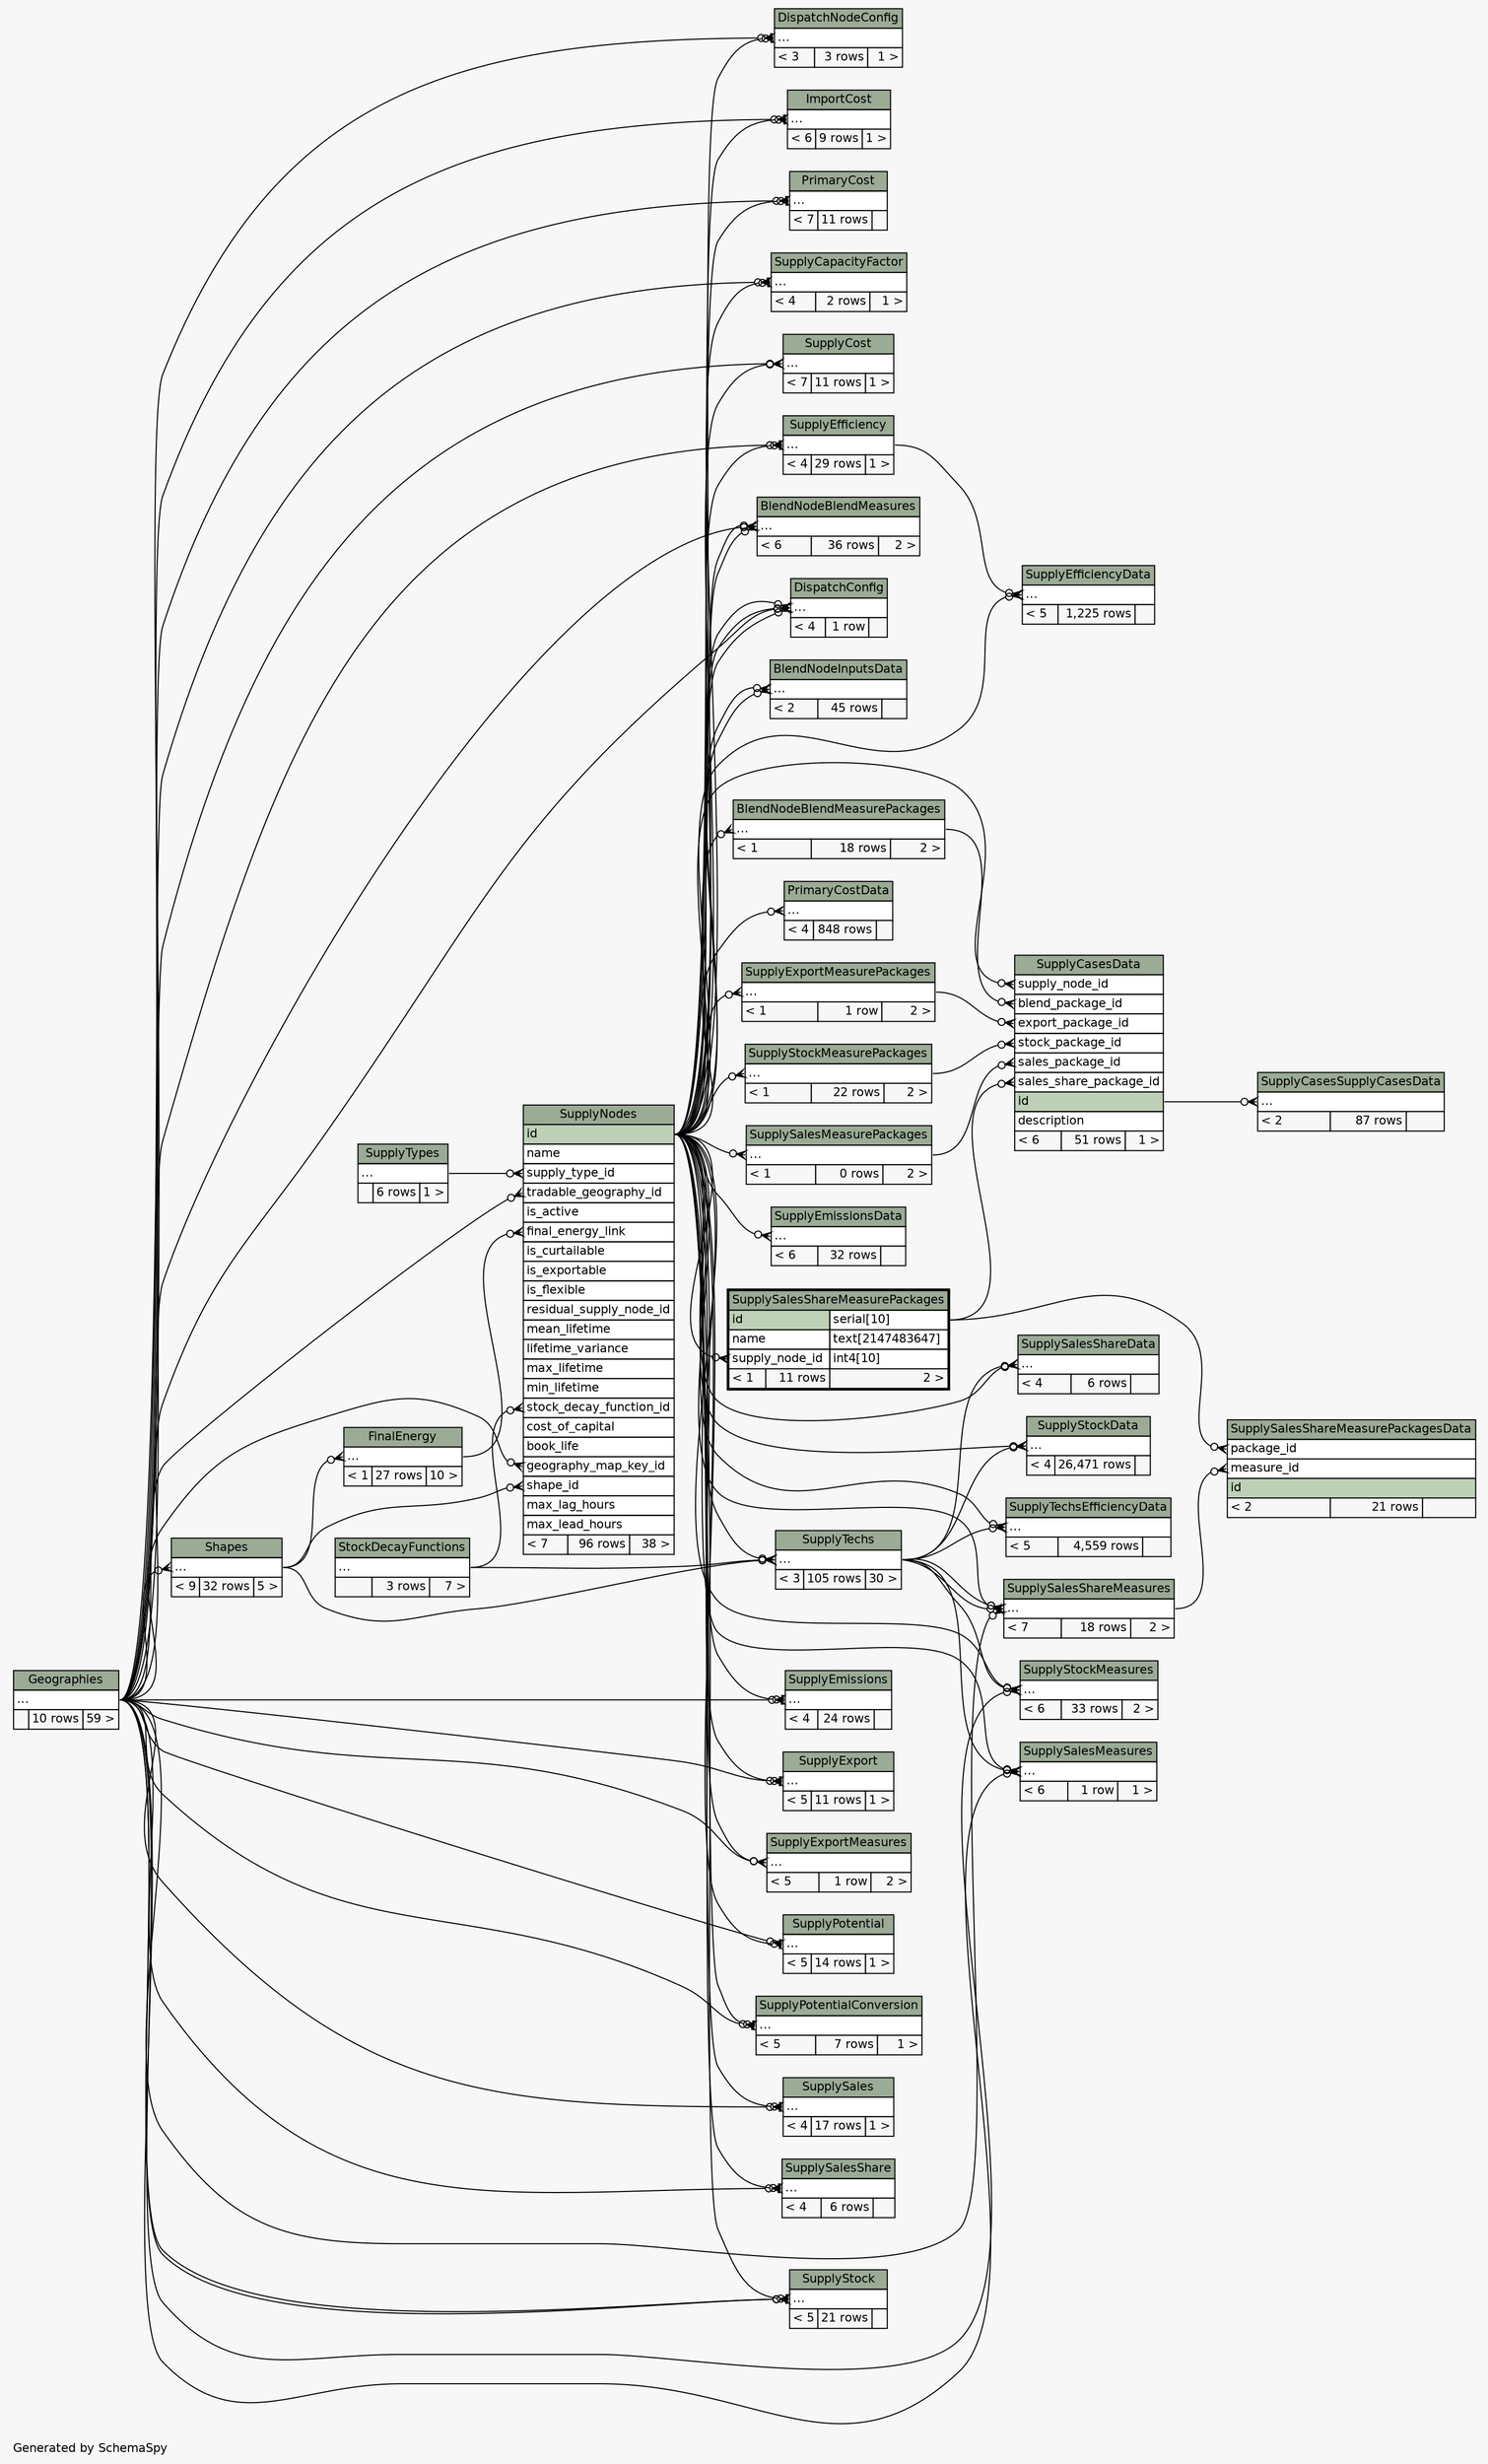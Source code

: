 // dot 2.38.0 on Windows 10 10.0
// SchemaSpy rev 590
digraph "twoDegreesRelationshipsDiagram" {
  graph [
    rankdir="RL"
    bgcolor="#f7f7f7"
    label="\nGenerated by SchemaSpy"
    labeljust="l"
    nodesep="0.18"
    ranksep="0.46"
    fontname="Helvetica"
    fontsize="11"
  ];
  node [
    fontname="Helvetica"
    fontsize="11"
    shape="plaintext"
  ];
  edge [
    arrowsize="0.8"
  ];
  "BlendNodeBlendMeasurePackages":"elipses":w -> "SupplyNodes":"id":e [arrowhead=none dir=back arrowtail=crowodot];
  "BlendNodeBlendMeasures":"elipses":w -> "SupplyNodes":"id":e [arrowhead=none dir=back arrowtail=crowodot];
  "BlendNodeBlendMeasures":"elipses":w -> "Geographies":"elipses":e [arrowhead=none dir=back arrowtail=crowodot];
  "BlendNodeBlendMeasures":"elipses":w -> "SupplyNodes":"id":e [arrowhead=none dir=back arrowtail=crowodot];
  "BlendNodeInputsData":"elipses":w -> "SupplyNodes":"id":e [arrowhead=none dir=back arrowtail=crowodot];
  "BlendNodeInputsData":"elipses":w -> "SupplyNodes":"id":e [arrowhead=none dir=back arrowtail=crowodot];
  "DispatchConfig":"elipses":w -> "SupplyNodes":"id":e [arrowhead=none dir=back arrowtail=crowodot];
  "DispatchConfig":"elipses":w -> "Geographies":"elipses":e [arrowhead=none dir=back arrowtail=crowodot];
  "DispatchConfig":"elipses":w -> "SupplyNodes":"id":e [arrowhead=none dir=back arrowtail=crowodot];
  "DispatchConfig":"elipses":w -> "SupplyNodes":"id":e [arrowhead=none dir=back arrowtail=crowodot];
  "DispatchNodeConfig":"elipses":w -> "Geographies":"elipses":e [arrowhead=none dir=back arrowtail=crowodot];
  "DispatchNodeConfig":"elipses":w -> "SupplyNodes":"id":e [arrowhead=none dir=back arrowtail=teeodot];
  "FinalEnergy":"elipses":w -> "Shapes":"elipses":e [arrowhead=none dir=back arrowtail=crowodot];
  "ImportCost":"elipses":w -> "Geographies":"elipses":e [arrowhead=none dir=back arrowtail=crowodot];
  "ImportCost":"elipses":w -> "SupplyNodes":"id":e [arrowhead=none dir=back arrowtail=teeodot];
  "PrimaryCost":"elipses":w -> "Geographies":"elipses":e [arrowhead=none dir=back arrowtail=crowodot];
  "PrimaryCost":"elipses":w -> "SupplyNodes":"id":e [arrowhead=none dir=back arrowtail=teeodot];
  "PrimaryCostData":"elipses":w -> "SupplyNodes":"id":e [arrowhead=none dir=back arrowtail=crowodot];
  "Shapes":"elipses":w -> "Geographies":"elipses":e [arrowhead=none dir=back arrowtail=crowodot];
  "SupplyCapacityFactor":"elipses":w -> "Geographies":"elipses":e [arrowhead=none dir=back arrowtail=crowodot];
  "SupplyCapacityFactor":"elipses":w -> "SupplyNodes":"id":e [arrowhead=none dir=back arrowtail=teeodot];
  "SupplyCasesData":"blend_package_id":w -> "BlendNodeBlendMeasurePackages":"elipses":e [arrowhead=none dir=back arrowtail=crowodot];
  "SupplyCasesData":"export_package_id":w -> "SupplyExportMeasurePackages":"elipses":e [arrowhead=none dir=back arrowtail=crowodot];
  "SupplyCasesData":"sales_package_id":w -> "SupplySalesMeasurePackages":"elipses":e [arrowhead=none dir=back arrowtail=crowodot];
  "SupplyCasesData":"sales_share_package_id":w -> "SupplySalesShareMeasurePackages":"id.type":e [arrowhead=none dir=back arrowtail=crowodot];
  "SupplyCasesData":"stock_package_id":w -> "SupplyStockMeasurePackages":"elipses":e [arrowhead=none dir=back arrowtail=crowodot];
  "SupplyCasesData":"supply_node_id":w -> "SupplyNodes":"id":e [arrowhead=none dir=back arrowtail=crowodot];
  "SupplyCasesSupplyCasesData":"elipses":w -> "SupplyCasesData":"id":e [arrowhead=none dir=back arrowtail=crowodot];
  "SupplyCost":"elipses":w -> "Geographies":"elipses":e [arrowhead=none dir=back arrowtail=crowodot];
  "SupplyCost":"elipses":w -> "SupplyNodes":"id":e [arrowhead=none dir=back arrowtail=crowodot];
  "SupplyEfficiency":"elipses":w -> "Geographies":"elipses":e [arrowhead=none dir=back arrowtail=crowodot];
  "SupplyEfficiency":"elipses":w -> "SupplyNodes":"id":e [arrowhead=none dir=back arrowtail=teeodot];
  "SupplyEfficiencyData":"elipses":w -> "SupplyEfficiency":"elipses":e [arrowhead=none dir=back arrowtail=crowodot];
  "SupplyEfficiencyData":"elipses":w -> "SupplyNodes":"id":e [arrowhead=none dir=back arrowtail=crowodot];
  "SupplyEmissions":"elipses":w -> "Geographies":"elipses":e [arrowhead=none dir=back arrowtail=crowodot];
  "SupplyEmissions":"elipses":w -> "SupplyNodes":"id":e [arrowhead=none dir=back arrowtail=teeodot];
  "SupplyEmissionsData":"elipses":w -> "SupplyNodes":"id":e [arrowhead=none dir=back arrowtail=crowodot];
  "SupplyExport":"elipses":w -> "Geographies":"elipses":e [arrowhead=none dir=back arrowtail=crowodot];
  "SupplyExport":"elipses":w -> "SupplyNodes":"id":e [arrowhead=none dir=back arrowtail=teeodot];
  "SupplyExportMeasurePackages":"elipses":w -> "SupplyNodes":"id":e [arrowhead=none dir=back arrowtail=crowodot];
  "SupplyExportMeasures":"elipses":w -> "Geographies":"elipses":e [arrowhead=none dir=back arrowtail=crowodot];
  "SupplyExportMeasures":"elipses":w -> "SupplyNodes":"id":e [arrowhead=none dir=back arrowtail=crowodot];
  "SupplyNodes":"final_energy_link":w -> "FinalEnergy":"elipses":e [arrowhead=none dir=back arrowtail=crowodot];
  "SupplyNodes":"geography_map_key_id":w -> "Geographies":"elipses":e [arrowhead=none dir=back arrowtail=crowodot];
  "SupplyNodes":"shape_id":w -> "Shapes":"elipses":e [arrowhead=none dir=back arrowtail=crowodot];
  "SupplyNodes":"stock_decay_function_id":w -> "StockDecayFunctions":"elipses":e [arrowhead=none dir=back arrowtail=crowodot];
  "SupplyNodes":"supply_type_id":w -> "SupplyTypes":"elipses":e [arrowhead=none dir=back arrowtail=crowodot];
  "SupplyNodes":"tradable_geography_id":w -> "Geographies":"elipses":e [arrowhead=none dir=back arrowtail=crowodot];
  "SupplyPotential":"elipses":w -> "Geographies":"elipses":e [arrowhead=none dir=back arrowtail=crowodot];
  "SupplyPotential":"elipses":w -> "SupplyNodes":"id":e [arrowhead=none dir=back arrowtail=teeodot];
  "SupplyPotentialConversion":"elipses":w -> "Geographies":"elipses":e [arrowhead=none dir=back arrowtail=crowodot];
  "SupplyPotentialConversion":"elipses":w -> "SupplyNodes":"id":e [arrowhead=none dir=back arrowtail=teeodot];
  "SupplySales":"elipses":w -> "Geographies":"elipses":e [arrowhead=none dir=back arrowtail=crowodot];
  "SupplySales":"elipses":w -> "SupplyNodes":"id":e [arrowhead=none dir=back arrowtail=teeodot];
  "SupplySalesMeasurePackages":"elipses":w -> "SupplyNodes":"id":e [arrowhead=none dir=back arrowtail=crowodot];
  "SupplySalesMeasures":"elipses":w -> "Geographies":"elipses":e [arrowhead=none dir=back arrowtail=crowodot];
  "SupplySalesMeasures":"elipses":w -> "SupplyNodes":"id":e [arrowhead=none dir=back arrowtail=crowodot];
  "SupplySalesMeasures":"elipses":w -> "SupplyTechs":"elipses":e [arrowhead=none dir=back arrowtail=crowodot];
  "SupplySalesShare":"elipses":w -> "Geographies":"elipses":e [arrowhead=none dir=back arrowtail=crowodot];
  "SupplySalesShare":"elipses":w -> "SupplyNodes":"id":e [arrowhead=none dir=back arrowtail=teeodot];
  "SupplySalesShareData":"elipses":w -> "SupplyNodes":"id":e [arrowhead=none dir=back arrowtail=crowodot];
  "SupplySalesShareData":"elipses":w -> "SupplyTechs":"elipses":e [arrowhead=none dir=back arrowtail=crowodot];
  "SupplySalesShareMeasurePackages":"supply_node_id":w -> "SupplyNodes":"id":e [arrowhead=none dir=back arrowtail=crowodot];
  "SupplySalesShareMeasurePackagesData":"measure_id":w -> "SupplySalesShareMeasures":"elipses":e [arrowhead=none dir=back arrowtail=crowodot];
  "SupplySalesShareMeasurePackagesData":"package_id":w -> "SupplySalesShareMeasurePackages":"id.type":e [arrowhead=none dir=back arrowtail=crowodot];
  "SupplySalesShareMeasures":"elipses":w -> "Geographies":"elipses":e [arrowhead=none dir=back arrowtail=crowodot];
  "SupplySalesShareMeasures":"elipses":w -> "SupplyTechs":"elipses":e [arrowhead=none dir=back arrowtail=crowodot];
  "SupplySalesShareMeasures":"elipses":w -> "SupplyNodes":"id":e [arrowhead=none dir=back arrowtail=crowodot];
  "SupplySalesShareMeasures":"elipses":w -> "SupplyTechs":"elipses":e [arrowhead=none dir=back arrowtail=crowodot];
  "SupplyStock":"elipses":w -> "Geographies":"elipses":e [arrowhead=none dir=back arrowtail=crowodot];
  "SupplyStock":"elipses":w -> "Geographies":"elipses":e [arrowhead=none dir=back arrowtail=crowodot];
  "SupplyStock":"elipses":w -> "SupplyNodes":"id":e [arrowhead=none dir=back arrowtail=teeodot];
  "SupplyStockData":"elipses":w -> "SupplyNodes":"id":e [arrowhead=none dir=back arrowtail=crowodot];
  "SupplyStockData":"elipses":w -> "SupplyTechs":"elipses":e [arrowhead=none dir=back arrowtail=crowodot];
  "SupplyStockMeasurePackages":"elipses":w -> "SupplyNodes":"id":e [arrowhead=none dir=back arrowtail=crowodot];
  "SupplyStockMeasures":"elipses":w -> "Geographies":"elipses":e [arrowhead=none dir=back arrowtail=crowodot];
  "SupplyStockMeasures":"elipses":w -> "SupplyNodes":"id":e [arrowhead=none dir=back arrowtail=crowodot];
  "SupplyStockMeasures":"elipses":w -> "SupplyTechs":"elipses":e [arrowhead=none dir=back arrowtail=crowodot];
  "SupplyTechs":"elipses":w -> "Shapes":"elipses":e [arrowhead=none dir=back arrowtail=crowodot];
  "SupplyTechs":"elipses":w -> "StockDecayFunctions":"elipses":e [arrowhead=none dir=back arrowtail=crowodot];
  "SupplyTechs":"elipses":w -> "SupplyNodes":"id":e [arrowhead=none dir=back arrowtail=crowodot];
  "SupplyTechsEfficiencyData":"elipses":w -> "SupplyNodes":"id":e [arrowhead=none dir=back arrowtail=crowodot];
  "SupplyTechsEfficiencyData":"elipses":w -> "SupplyTechs":"elipses":e [arrowhead=none dir=back arrowtail=crowodot];
  "BlendNodeBlendMeasurePackages" [
    label=<
    <TABLE BORDER="0" CELLBORDER="1" CELLSPACING="0" BGCOLOR="#ffffff">
      <TR><TD COLSPAN="3" BGCOLOR="#9bab96" ALIGN="CENTER">BlendNodeBlendMeasurePackages</TD></TR>
      <TR><TD PORT="elipses" COLSPAN="3" ALIGN="LEFT">...</TD></TR>
      <TR><TD ALIGN="LEFT" BGCOLOR="#f7f7f7">&lt; 1</TD><TD ALIGN="RIGHT" BGCOLOR="#f7f7f7">18 rows</TD><TD ALIGN="RIGHT" BGCOLOR="#f7f7f7">2 &gt;</TD></TR>
    </TABLE>>
    URL="BlendNodeBlendMeasurePackages.html"
    tooltip="BlendNodeBlendMeasurePackages"
  ];
  "BlendNodeBlendMeasures" [
    label=<
    <TABLE BORDER="0" CELLBORDER="1" CELLSPACING="0" BGCOLOR="#ffffff">
      <TR><TD COLSPAN="3" BGCOLOR="#9bab96" ALIGN="CENTER">BlendNodeBlendMeasures</TD></TR>
      <TR><TD PORT="elipses" COLSPAN="3" ALIGN="LEFT">...</TD></TR>
      <TR><TD ALIGN="LEFT" BGCOLOR="#f7f7f7">&lt; 6</TD><TD ALIGN="RIGHT" BGCOLOR="#f7f7f7">36 rows</TD><TD ALIGN="RIGHT" BGCOLOR="#f7f7f7">2 &gt;</TD></TR>
    </TABLE>>
    URL="BlendNodeBlendMeasures.html"
    tooltip="BlendNodeBlendMeasures"
  ];
  "BlendNodeInputsData" [
    label=<
    <TABLE BORDER="0" CELLBORDER="1" CELLSPACING="0" BGCOLOR="#ffffff">
      <TR><TD COLSPAN="3" BGCOLOR="#9bab96" ALIGN="CENTER">BlendNodeInputsData</TD></TR>
      <TR><TD PORT="elipses" COLSPAN="3" ALIGN="LEFT">...</TD></TR>
      <TR><TD ALIGN="LEFT" BGCOLOR="#f7f7f7">&lt; 2</TD><TD ALIGN="RIGHT" BGCOLOR="#f7f7f7">45 rows</TD><TD ALIGN="RIGHT" BGCOLOR="#f7f7f7">  </TD></TR>
    </TABLE>>
    URL="BlendNodeInputsData.html"
    tooltip="BlendNodeInputsData"
  ];
  "DispatchConfig" [
    label=<
    <TABLE BORDER="0" CELLBORDER="1" CELLSPACING="0" BGCOLOR="#ffffff">
      <TR><TD COLSPAN="3" BGCOLOR="#9bab96" ALIGN="CENTER">DispatchConfig</TD></TR>
      <TR><TD PORT="elipses" COLSPAN="3" ALIGN="LEFT">...</TD></TR>
      <TR><TD ALIGN="LEFT" BGCOLOR="#f7f7f7">&lt; 4</TD><TD ALIGN="RIGHT" BGCOLOR="#f7f7f7">1 row</TD><TD ALIGN="RIGHT" BGCOLOR="#f7f7f7">  </TD></TR>
    </TABLE>>
    URL="DispatchConfig.html"
    tooltip="DispatchConfig"
  ];
  "DispatchNodeConfig" [
    label=<
    <TABLE BORDER="0" CELLBORDER="1" CELLSPACING="0" BGCOLOR="#ffffff">
      <TR><TD COLSPAN="3" BGCOLOR="#9bab96" ALIGN="CENTER">DispatchNodeConfig</TD></TR>
      <TR><TD PORT="elipses" COLSPAN="3" ALIGN="LEFT">...</TD></TR>
      <TR><TD ALIGN="LEFT" BGCOLOR="#f7f7f7">&lt; 3</TD><TD ALIGN="RIGHT" BGCOLOR="#f7f7f7">3 rows</TD><TD ALIGN="RIGHT" BGCOLOR="#f7f7f7">1 &gt;</TD></TR>
    </TABLE>>
    URL="DispatchNodeConfig.html"
    tooltip="DispatchNodeConfig"
  ];
  "FinalEnergy" [
    label=<
    <TABLE BORDER="0" CELLBORDER="1" CELLSPACING="0" BGCOLOR="#ffffff">
      <TR><TD COLSPAN="3" BGCOLOR="#9bab96" ALIGN="CENTER">FinalEnergy</TD></TR>
      <TR><TD PORT="elipses" COLSPAN="3" ALIGN="LEFT">...</TD></TR>
      <TR><TD ALIGN="LEFT" BGCOLOR="#f7f7f7">&lt; 1</TD><TD ALIGN="RIGHT" BGCOLOR="#f7f7f7">27 rows</TD><TD ALIGN="RIGHT" BGCOLOR="#f7f7f7">10 &gt;</TD></TR>
    </TABLE>>
    URL="FinalEnergy.html"
    tooltip="FinalEnergy"
  ];
  "Geographies" [
    label=<
    <TABLE BORDER="0" CELLBORDER="1" CELLSPACING="0" BGCOLOR="#ffffff">
      <TR><TD COLSPAN="3" BGCOLOR="#9bab96" ALIGN="CENTER">Geographies</TD></TR>
      <TR><TD PORT="elipses" COLSPAN="3" ALIGN="LEFT">...</TD></TR>
      <TR><TD ALIGN="LEFT" BGCOLOR="#f7f7f7">  </TD><TD ALIGN="RIGHT" BGCOLOR="#f7f7f7">10 rows</TD><TD ALIGN="RIGHT" BGCOLOR="#f7f7f7">59 &gt;</TD></TR>
    </TABLE>>
    URL="Geographies.html"
    tooltip="Geographies"
  ];
  "ImportCost" [
    label=<
    <TABLE BORDER="0" CELLBORDER="1" CELLSPACING="0" BGCOLOR="#ffffff">
      <TR><TD COLSPAN="3" BGCOLOR="#9bab96" ALIGN="CENTER">ImportCost</TD></TR>
      <TR><TD PORT="elipses" COLSPAN="3" ALIGN="LEFT">...</TD></TR>
      <TR><TD ALIGN="LEFT" BGCOLOR="#f7f7f7">&lt; 6</TD><TD ALIGN="RIGHT" BGCOLOR="#f7f7f7">9 rows</TD><TD ALIGN="RIGHT" BGCOLOR="#f7f7f7">1 &gt;</TD></TR>
    </TABLE>>
    URL="ImportCost.html"
    tooltip="ImportCost"
  ];
  "PrimaryCost" [
    label=<
    <TABLE BORDER="0" CELLBORDER="1" CELLSPACING="0" BGCOLOR="#ffffff">
      <TR><TD COLSPAN="3" BGCOLOR="#9bab96" ALIGN="CENTER">PrimaryCost</TD></TR>
      <TR><TD PORT="elipses" COLSPAN="3" ALIGN="LEFT">...</TD></TR>
      <TR><TD ALIGN="LEFT" BGCOLOR="#f7f7f7">&lt; 7</TD><TD ALIGN="RIGHT" BGCOLOR="#f7f7f7">11 rows</TD><TD ALIGN="RIGHT" BGCOLOR="#f7f7f7">  </TD></TR>
    </TABLE>>
    URL="PrimaryCost.html"
    tooltip="PrimaryCost"
  ];
  "PrimaryCostData" [
    label=<
    <TABLE BORDER="0" CELLBORDER="1" CELLSPACING="0" BGCOLOR="#ffffff">
      <TR><TD COLSPAN="3" BGCOLOR="#9bab96" ALIGN="CENTER">PrimaryCostData</TD></TR>
      <TR><TD PORT="elipses" COLSPAN="3" ALIGN="LEFT">...</TD></TR>
      <TR><TD ALIGN="LEFT" BGCOLOR="#f7f7f7">&lt; 4</TD><TD ALIGN="RIGHT" BGCOLOR="#f7f7f7">848 rows</TD><TD ALIGN="RIGHT" BGCOLOR="#f7f7f7">  </TD></TR>
    </TABLE>>
    URL="PrimaryCostData.html"
    tooltip="PrimaryCostData"
  ];
  "Shapes" [
    label=<
    <TABLE BORDER="0" CELLBORDER="1" CELLSPACING="0" BGCOLOR="#ffffff">
      <TR><TD COLSPAN="3" BGCOLOR="#9bab96" ALIGN="CENTER">Shapes</TD></TR>
      <TR><TD PORT="elipses" COLSPAN="3" ALIGN="LEFT">...</TD></TR>
      <TR><TD ALIGN="LEFT" BGCOLOR="#f7f7f7">&lt; 9</TD><TD ALIGN="RIGHT" BGCOLOR="#f7f7f7">32 rows</TD><TD ALIGN="RIGHT" BGCOLOR="#f7f7f7">5 &gt;</TD></TR>
    </TABLE>>
    URL="Shapes.html"
    tooltip="Shapes"
  ];
  "StockDecayFunctions" [
    label=<
    <TABLE BORDER="0" CELLBORDER="1" CELLSPACING="0" BGCOLOR="#ffffff">
      <TR><TD COLSPAN="3" BGCOLOR="#9bab96" ALIGN="CENTER">StockDecayFunctions</TD></TR>
      <TR><TD PORT="elipses" COLSPAN="3" ALIGN="LEFT">...</TD></TR>
      <TR><TD ALIGN="LEFT" BGCOLOR="#f7f7f7">  </TD><TD ALIGN="RIGHT" BGCOLOR="#f7f7f7">3 rows</TD><TD ALIGN="RIGHT" BGCOLOR="#f7f7f7">7 &gt;</TD></TR>
    </TABLE>>
    URL="StockDecayFunctions.html"
    tooltip="StockDecayFunctions"
  ];
  "SupplyCapacityFactor" [
    label=<
    <TABLE BORDER="0" CELLBORDER="1" CELLSPACING="0" BGCOLOR="#ffffff">
      <TR><TD COLSPAN="3" BGCOLOR="#9bab96" ALIGN="CENTER">SupplyCapacityFactor</TD></TR>
      <TR><TD PORT="elipses" COLSPAN="3" ALIGN="LEFT">...</TD></TR>
      <TR><TD ALIGN="LEFT" BGCOLOR="#f7f7f7">&lt; 4</TD><TD ALIGN="RIGHT" BGCOLOR="#f7f7f7">2 rows</TD><TD ALIGN="RIGHT" BGCOLOR="#f7f7f7">1 &gt;</TD></TR>
    </TABLE>>
    URL="SupplyCapacityFactor.html"
    tooltip="SupplyCapacityFactor"
  ];
  "SupplyCasesData" [
    label=<
    <TABLE BORDER="0" CELLBORDER="1" CELLSPACING="0" BGCOLOR="#ffffff">
      <TR><TD COLSPAN="3" BGCOLOR="#9bab96" ALIGN="CENTER">SupplyCasesData</TD></TR>
      <TR><TD PORT="supply_node_id" COLSPAN="3" ALIGN="LEFT">supply_node_id</TD></TR>
      <TR><TD PORT="blend_package_id" COLSPAN="3" ALIGN="LEFT">blend_package_id</TD></TR>
      <TR><TD PORT="export_package_id" COLSPAN="3" ALIGN="LEFT">export_package_id</TD></TR>
      <TR><TD PORT="stock_package_id" COLSPAN="3" ALIGN="LEFT">stock_package_id</TD></TR>
      <TR><TD PORT="sales_package_id" COLSPAN="3" ALIGN="LEFT">sales_package_id</TD></TR>
      <TR><TD PORT="sales_share_package_id" COLSPAN="3" ALIGN="LEFT">sales_share_package_id</TD></TR>
      <TR><TD PORT="id" COLSPAN="3" BGCOLOR="#bed1b8" ALIGN="LEFT">id</TD></TR>
      <TR><TD PORT="description" COLSPAN="3" ALIGN="LEFT">description</TD></TR>
      <TR><TD ALIGN="LEFT" BGCOLOR="#f7f7f7">&lt; 6</TD><TD ALIGN="RIGHT" BGCOLOR="#f7f7f7">51 rows</TD><TD ALIGN="RIGHT" BGCOLOR="#f7f7f7">1 &gt;</TD></TR>
    </TABLE>>
    URL="SupplyCasesData.html"
    tooltip="SupplyCasesData"
  ];
  "SupplyCasesSupplyCasesData" [
    label=<
    <TABLE BORDER="0" CELLBORDER="1" CELLSPACING="0" BGCOLOR="#ffffff">
      <TR><TD COLSPAN="3" BGCOLOR="#9bab96" ALIGN="CENTER">SupplyCasesSupplyCasesData</TD></TR>
      <TR><TD PORT="elipses" COLSPAN="3" ALIGN="LEFT">...</TD></TR>
      <TR><TD ALIGN="LEFT" BGCOLOR="#f7f7f7">&lt; 2</TD><TD ALIGN="RIGHT" BGCOLOR="#f7f7f7">87 rows</TD><TD ALIGN="RIGHT" BGCOLOR="#f7f7f7">  </TD></TR>
    </TABLE>>
    URL="SupplyCasesSupplyCasesData.html"
    tooltip="SupplyCasesSupplyCasesData"
  ];
  "SupplyCost" [
    label=<
    <TABLE BORDER="0" CELLBORDER="1" CELLSPACING="0" BGCOLOR="#ffffff">
      <TR><TD COLSPAN="3" BGCOLOR="#9bab96" ALIGN="CENTER">SupplyCost</TD></TR>
      <TR><TD PORT="elipses" COLSPAN="3" ALIGN="LEFT">...</TD></TR>
      <TR><TD ALIGN="LEFT" BGCOLOR="#f7f7f7">&lt; 7</TD><TD ALIGN="RIGHT" BGCOLOR="#f7f7f7">11 rows</TD><TD ALIGN="RIGHT" BGCOLOR="#f7f7f7">1 &gt;</TD></TR>
    </TABLE>>
    URL="SupplyCost.html"
    tooltip="SupplyCost"
  ];
  "SupplyEfficiency" [
    label=<
    <TABLE BORDER="0" CELLBORDER="1" CELLSPACING="0" BGCOLOR="#ffffff">
      <TR><TD COLSPAN="3" BGCOLOR="#9bab96" ALIGN="CENTER">SupplyEfficiency</TD></TR>
      <TR><TD PORT="elipses" COLSPAN="3" ALIGN="LEFT">...</TD></TR>
      <TR><TD ALIGN="LEFT" BGCOLOR="#f7f7f7">&lt; 4</TD><TD ALIGN="RIGHT" BGCOLOR="#f7f7f7">29 rows</TD><TD ALIGN="RIGHT" BGCOLOR="#f7f7f7">1 &gt;</TD></TR>
    </TABLE>>
    URL="SupplyEfficiency.html"
    tooltip="SupplyEfficiency"
  ];
  "SupplyEfficiencyData" [
    label=<
    <TABLE BORDER="0" CELLBORDER="1" CELLSPACING="0" BGCOLOR="#ffffff">
      <TR><TD COLSPAN="3" BGCOLOR="#9bab96" ALIGN="CENTER">SupplyEfficiencyData</TD></TR>
      <TR><TD PORT="elipses" COLSPAN="3" ALIGN="LEFT">...</TD></TR>
      <TR><TD ALIGN="LEFT" BGCOLOR="#f7f7f7">&lt; 5</TD><TD ALIGN="RIGHT" BGCOLOR="#f7f7f7">1,225 rows</TD><TD ALIGN="RIGHT" BGCOLOR="#f7f7f7">  </TD></TR>
    </TABLE>>
    URL="SupplyEfficiencyData.html"
    tooltip="SupplyEfficiencyData"
  ];
  "SupplyEmissions" [
    label=<
    <TABLE BORDER="0" CELLBORDER="1" CELLSPACING="0" BGCOLOR="#ffffff">
      <TR><TD COLSPAN="3" BGCOLOR="#9bab96" ALIGN="CENTER">SupplyEmissions</TD></TR>
      <TR><TD PORT="elipses" COLSPAN="3" ALIGN="LEFT">...</TD></TR>
      <TR><TD ALIGN="LEFT" BGCOLOR="#f7f7f7">&lt; 4</TD><TD ALIGN="RIGHT" BGCOLOR="#f7f7f7">24 rows</TD><TD ALIGN="RIGHT" BGCOLOR="#f7f7f7">  </TD></TR>
    </TABLE>>
    URL="SupplyEmissions.html"
    tooltip="SupplyEmissions"
  ];
  "SupplyEmissionsData" [
    label=<
    <TABLE BORDER="0" CELLBORDER="1" CELLSPACING="0" BGCOLOR="#ffffff">
      <TR><TD COLSPAN="3" BGCOLOR="#9bab96" ALIGN="CENTER">SupplyEmissionsData</TD></TR>
      <TR><TD PORT="elipses" COLSPAN="3" ALIGN="LEFT">...</TD></TR>
      <TR><TD ALIGN="LEFT" BGCOLOR="#f7f7f7">&lt; 6</TD><TD ALIGN="RIGHT" BGCOLOR="#f7f7f7">32 rows</TD><TD ALIGN="RIGHT" BGCOLOR="#f7f7f7">  </TD></TR>
    </TABLE>>
    URL="SupplyEmissionsData.html"
    tooltip="SupplyEmissionsData"
  ];
  "SupplyExport" [
    label=<
    <TABLE BORDER="0" CELLBORDER="1" CELLSPACING="0" BGCOLOR="#ffffff">
      <TR><TD COLSPAN="3" BGCOLOR="#9bab96" ALIGN="CENTER">SupplyExport</TD></TR>
      <TR><TD PORT="elipses" COLSPAN="3" ALIGN="LEFT">...</TD></TR>
      <TR><TD ALIGN="LEFT" BGCOLOR="#f7f7f7">&lt; 5</TD><TD ALIGN="RIGHT" BGCOLOR="#f7f7f7">11 rows</TD><TD ALIGN="RIGHT" BGCOLOR="#f7f7f7">1 &gt;</TD></TR>
    </TABLE>>
    URL="SupplyExport.html"
    tooltip="SupplyExport"
  ];
  "SupplyExportMeasurePackages" [
    label=<
    <TABLE BORDER="0" CELLBORDER="1" CELLSPACING="0" BGCOLOR="#ffffff">
      <TR><TD COLSPAN="3" BGCOLOR="#9bab96" ALIGN="CENTER">SupplyExportMeasurePackages</TD></TR>
      <TR><TD PORT="elipses" COLSPAN="3" ALIGN="LEFT">...</TD></TR>
      <TR><TD ALIGN="LEFT" BGCOLOR="#f7f7f7">&lt; 1</TD><TD ALIGN="RIGHT" BGCOLOR="#f7f7f7">1 row</TD><TD ALIGN="RIGHT" BGCOLOR="#f7f7f7">2 &gt;</TD></TR>
    </TABLE>>
    URL="SupplyExportMeasurePackages.html"
    tooltip="SupplyExportMeasurePackages"
  ];
  "SupplyExportMeasures" [
    label=<
    <TABLE BORDER="0" CELLBORDER="1" CELLSPACING="0" BGCOLOR="#ffffff">
      <TR><TD COLSPAN="3" BGCOLOR="#9bab96" ALIGN="CENTER">SupplyExportMeasures</TD></TR>
      <TR><TD PORT="elipses" COLSPAN="3" ALIGN="LEFT">...</TD></TR>
      <TR><TD ALIGN="LEFT" BGCOLOR="#f7f7f7">&lt; 5</TD><TD ALIGN="RIGHT" BGCOLOR="#f7f7f7">1 row</TD><TD ALIGN="RIGHT" BGCOLOR="#f7f7f7">2 &gt;</TD></TR>
    </TABLE>>
    URL="SupplyExportMeasures.html"
    tooltip="SupplyExportMeasures"
  ];
  "SupplyNodes" [
    label=<
    <TABLE BORDER="0" CELLBORDER="1" CELLSPACING="0" BGCOLOR="#ffffff">
      <TR><TD COLSPAN="3" BGCOLOR="#9bab96" ALIGN="CENTER">SupplyNodes</TD></TR>
      <TR><TD PORT="id" COLSPAN="3" BGCOLOR="#bed1b8" ALIGN="LEFT">id</TD></TR>
      <TR><TD PORT="name" COLSPAN="3" ALIGN="LEFT">name</TD></TR>
      <TR><TD PORT="supply_type_id" COLSPAN="3" ALIGN="LEFT">supply_type_id</TD></TR>
      <TR><TD PORT="tradable_geography_id" COLSPAN="3" ALIGN="LEFT">tradable_geography_id</TD></TR>
      <TR><TD PORT="is_active" COLSPAN="3" ALIGN="LEFT">is_active</TD></TR>
      <TR><TD PORT="final_energy_link" COLSPAN="3" ALIGN="LEFT">final_energy_link</TD></TR>
      <TR><TD PORT="is_curtailable" COLSPAN="3" ALIGN="LEFT">is_curtailable</TD></TR>
      <TR><TD PORT="is_exportable" COLSPAN="3" ALIGN="LEFT">is_exportable</TD></TR>
      <TR><TD PORT="is_flexible" COLSPAN="3" ALIGN="LEFT">is_flexible</TD></TR>
      <TR><TD PORT="residual_supply_node_id" COLSPAN="3" ALIGN="LEFT">residual_supply_node_id</TD></TR>
      <TR><TD PORT="mean_lifetime" COLSPAN="3" ALIGN="LEFT">mean_lifetime</TD></TR>
      <TR><TD PORT="lifetime_variance" COLSPAN="3" ALIGN="LEFT">lifetime_variance</TD></TR>
      <TR><TD PORT="max_lifetime" COLSPAN="3" ALIGN="LEFT">max_lifetime</TD></TR>
      <TR><TD PORT="min_lifetime" COLSPAN="3" ALIGN="LEFT">min_lifetime</TD></TR>
      <TR><TD PORT="stock_decay_function_id" COLSPAN="3" ALIGN="LEFT">stock_decay_function_id</TD></TR>
      <TR><TD PORT="cost_of_capital" COLSPAN="3" ALIGN="LEFT">cost_of_capital</TD></TR>
      <TR><TD PORT="book_life" COLSPAN="3" ALIGN="LEFT">book_life</TD></TR>
      <TR><TD PORT="geography_map_key_id" COLSPAN="3" ALIGN="LEFT">geography_map_key_id</TD></TR>
      <TR><TD PORT="shape_id" COLSPAN="3" ALIGN="LEFT">shape_id</TD></TR>
      <TR><TD PORT="max_lag_hours" COLSPAN="3" ALIGN="LEFT">max_lag_hours</TD></TR>
      <TR><TD PORT="max_lead_hours" COLSPAN="3" ALIGN="LEFT">max_lead_hours</TD></TR>
      <TR><TD ALIGN="LEFT" BGCOLOR="#f7f7f7">&lt; 7</TD><TD ALIGN="RIGHT" BGCOLOR="#f7f7f7">96 rows</TD><TD ALIGN="RIGHT" BGCOLOR="#f7f7f7">38 &gt;</TD></TR>
    </TABLE>>
    URL="SupplyNodes.html"
    tooltip="SupplyNodes"
  ];
  "SupplyPotential" [
    label=<
    <TABLE BORDER="0" CELLBORDER="1" CELLSPACING="0" BGCOLOR="#ffffff">
      <TR><TD COLSPAN="3" BGCOLOR="#9bab96" ALIGN="CENTER">SupplyPotential</TD></TR>
      <TR><TD PORT="elipses" COLSPAN="3" ALIGN="LEFT">...</TD></TR>
      <TR><TD ALIGN="LEFT" BGCOLOR="#f7f7f7">&lt; 5</TD><TD ALIGN="RIGHT" BGCOLOR="#f7f7f7">14 rows</TD><TD ALIGN="RIGHT" BGCOLOR="#f7f7f7">1 &gt;</TD></TR>
    </TABLE>>
    URL="SupplyPotential.html"
    tooltip="SupplyPotential"
  ];
  "SupplyPotentialConversion" [
    label=<
    <TABLE BORDER="0" CELLBORDER="1" CELLSPACING="0" BGCOLOR="#ffffff">
      <TR><TD COLSPAN="3" BGCOLOR="#9bab96" ALIGN="CENTER">SupplyPotentialConversion</TD></TR>
      <TR><TD PORT="elipses" COLSPAN="3" ALIGN="LEFT">...</TD></TR>
      <TR><TD ALIGN="LEFT" BGCOLOR="#f7f7f7">&lt; 5</TD><TD ALIGN="RIGHT" BGCOLOR="#f7f7f7">7 rows</TD><TD ALIGN="RIGHT" BGCOLOR="#f7f7f7">1 &gt;</TD></TR>
    </TABLE>>
    URL="SupplyPotentialConversion.html"
    tooltip="SupplyPotentialConversion"
  ];
  "SupplySales" [
    label=<
    <TABLE BORDER="0" CELLBORDER="1" CELLSPACING="0" BGCOLOR="#ffffff">
      <TR><TD COLSPAN="3" BGCOLOR="#9bab96" ALIGN="CENTER">SupplySales</TD></TR>
      <TR><TD PORT="elipses" COLSPAN="3" ALIGN="LEFT">...</TD></TR>
      <TR><TD ALIGN="LEFT" BGCOLOR="#f7f7f7">&lt; 4</TD><TD ALIGN="RIGHT" BGCOLOR="#f7f7f7">17 rows</TD><TD ALIGN="RIGHT" BGCOLOR="#f7f7f7">1 &gt;</TD></TR>
    </TABLE>>
    URL="SupplySales.html"
    tooltip="SupplySales"
  ];
  "SupplySalesMeasurePackages" [
    label=<
    <TABLE BORDER="0" CELLBORDER="1" CELLSPACING="0" BGCOLOR="#ffffff">
      <TR><TD COLSPAN="3" BGCOLOR="#9bab96" ALIGN="CENTER">SupplySalesMeasurePackages</TD></TR>
      <TR><TD PORT="elipses" COLSPAN="3" ALIGN="LEFT">...</TD></TR>
      <TR><TD ALIGN="LEFT" BGCOLOR="#f7f7f7">&lt; 1</TD><TD ALIGN="RIGHT" BGCOLOR="#f7f7f7">0 rows</TD><TD ALIGN="RIGHT" BGCOLOR="#f7f7f7">2 &gt;</TD></TR>
    </TABLE>>
    URL="SupplySalesMeasurePackages.html"
    tooltip="SupplySalesMeasurePackages"
  ];
  "SupplySalesMeasures" [
    label=<
    <TABLE BORDER="0" CELLBORDER="1" CELLSPACING="0" BGCOLOR="#ffffff">
      <TR><TD COLSPAN="3" BGCOLOR="#9bab96" ALIGN="CENTER">SupplySalesMeasures</TD></TR>
      <TR><TD PORT="elipses" COLSPAN="3" ALIGN="LEFT">...</TD></TR>
      <TR><TD ALIGN="LEFT" BGCOLOR="#f7f7f7">&lt; 6</TD><TD ALIGN="RIGHT" BGCOLOR="#f7f7f7">1 row</TD><TD ALIGN="RIGHT" BGCOLOR="#f7f7f7">1 &gt;</TD></TR>
    </TABLE>>
    URL="SupplySalesMeasures.html"
    tooltip="SupplySalesMeasures"
  ];
  "SupplySalesShare" [
    label=<
    <TABLE BORDER="0" CELLBORDER="1" CELLSPACING="0" BGCOLOR="#ffffff">
      <TR><TD COLSPAN="3" BGCOLOR="#9bab96" ALIGN="CENTER">SupplySalesShare</TD></TR>
      <TR><TD PORT="elipses" COLSPAN="3" ALIGN="LEFT">...</TD></TR>
      <TR><TD ALIGN="LEFT" BGCOLOR="#f7f7f7">&lt; 4</TD><TD ALIGN="RIGHT" BGCOLOR="#f7f7f7">6 rows</TD><TD ALIGN="RIGHT" BGCOLOR="#f7f7f7">  </TD></TR>
    </TABLE>>
    URL="SupplySalesShare.html"
    tooltip="SupplySalesShare"
  ];
  "SupplySalesShareData" [
    label=<
    <TABLE BORDER="0" CELLBORDER="1" CELLSPACING="0" BGCOLOR="#ffffff">
      <TR><TD COLSPAN="3" BGCOLOR="#9bab96" ALIGN="CENTER">SupplySalesShareData</TD></TR>
      <TR><TD PORT="elipses" COLSPAN="3" ALIGN="LEFT">...</TD></TR>
      <TR><TD ALIGN="LEFT" BGCOLOR="#f7f7f7">&lt; 4</TD><TD ALIGN="RIGHT" BGCOLOR="#f7f7f7">6 rows</TD><TD ALIGN="RIGHT" BGCOLOR="#f7f7f7">  </TD></TR>
    </TABLE>>
    URL="SupplySalesShareData.html"
    tooltip="SupplySalesShareData"
  ];
  "SupplySalesShareMeasurePackages" [
    label=<
    <TABLE BORDER="2" CELLBORDER="1" CELLSPACING="0" BGCOLOR="#ffffff">
      <TR><TD COLSPAN="3" BGCOLOR="#9bab96" ALIGN="CENTER">SupplySalesShareMeasurePackages</TD></TR>
      <TR><TD PORT="id" COLSPAN="2" BGCOLOR="#bed1b8" ALIGN="LEFT">id</TD><TD PORT="id.type" ALIGN="LEFT">serial[10]</TD></TR>
      <TR><TD PORT="name" COLSPAN="2" ALIGN="LEFT">name</TD><TD PORT="name.type" ALIGN="LEFT">text[2147483647]</TD></TR>
      <TR><TD PORT="supply_node_id" COLSPAN="2" ALIGN="LEFT">supply_node_id</TD><TD PORT="supply_node_id.type" ALIGN="LEFT">int4[10]</TD></TR>
      <TR><TD ALIGN="LEFT" BGCOLOR="#f7f7f7">&lt; 1</TD><TD ALIGN="RIGHT" BGCOLOR="#f7f7f7">11 rows</TD><TD ALIGN="RIGHT" BGCOLOR="#f7f7f7">2 &gt;</TD></TR>
    </TABLE>>
    URL="SupplySalesShareMeasurePackages.html"
    tooltip="SupplySalesShareMeasurePackages"
  ];
  "SupplySalesShareMeasurePackagesData" [
    label=<
    <TABLE BORDER="0" CELLBORDER="1" CELLSPACING="0" BGCOLOR="#ffffff">
      <TR><TD COLSPAN="3" BGCOLOR="#9bab96" ALIGN="CENTER">SupplySalesShareMeasurePackagesData</TD></TR>
      <TR><TD PORT="package_id" COLSPAN="3" ALIGN="LEFT">package_id</TD></TR>
      <TR><TD PORT="measure_id" COLSPAN="3" ALIGN="LEFT">measure_id</TD></TR>
      <TR><TD PORT="id" COLSPAN="3" BGCOLOR="#bed1b8" ALIGN="LEFT">id</TD></TR>
      <TR><TD ALIGN="LEFT" BGCOLOR="#f7f7f7">&lt; 2</TD><TD ALIGN="RIGHT" BGCOLOR="#f7f7f7">21 rows</TD><TD ALIGN="RIGHT" BGCOLOR="#f7f7f7">  </TD></TR>
    </TABLE>>
    URL="SupplySalesShareMeasurePackagesData.html"
    tooltip="SupplySalesShareMeasurePackagesData"
  ];
  "SupplySalesShareMeasures" [
    label=<
    <TABLE BORDER="0" CELLBORDER="1" CELLSPACING="0" BGCOLOR="#ffffff">
      <TR><TD COLSPAN="3" BGCOLOR="#9bab96" ALIGN="CENTER">SupplySalesShareMeasures</TD></TR>
      <TR><TD PORT="elipses" COLSPAN="3" ALIGN="LEFT">...</TD></TR>
      <TR><TD ALIGN="LEFT" BGCOLOR="#f7f7f7">&lt; 7</TD><TD ALIGN="RIGHT" BGCOLOR="#f7f7f7">18 rows</TD><TD ALIGN="RIGHT" BGCOLOR="#f7f7f7">2 &gt;</TD></TR>
    </TABLE>>
    URL="SupplySalesShareMeasures.html"
    tooltip="SupplySalesShareMeasures"
  ];
  "SupplyStock" [
    label=<
    <TABLE BORDER="0" CELLBORDER="1" CELLSPACING="0" BGCOLOR="#ffffff">
      <TR><TD COLSPAN="3" BGCOLOR="#9bab96" ALIGN="CENTER">SupplyStock</TD></TR>
      <TR><TD PORT="elipses" COLSPAN="3" ALIGN="LEFT">...</TD></TR>
      <TR><TD ALIGN="LEFT" BGCOLOR="#f7f7f7">&lt; 5</TD><TD ALIGN="RIGHT" BGCOLOR="#f7f7f7">21 rows</TD><TD ALIGN="RIGHT" BGCOLOR="#f7f7f7">  </TD></TR>
    </TABLE>>
    URL="SupplyStock.html"
    tooltip="SupplyStock"
  ];
  "SupplyStockData" [
    label=<
    <TABLE BORDER="0" CELLBORDER="1" CELLSPACING="0" BGCOLOR="#ffffff">
      <TR><TD COLSPAN="3" BGCOLOR="#9bab96" ALIGN="CENTER">SupplyStockData</TD></TR>
      <TR><TD PORT="elipses" COLSPAN="3" ALIGN="LEFT">...</TD></TR>
      <TR><TD ALIGN="LEFT" BGCOLOR="#f7f7f7">&lt; 4</TD><TD ALIGN="RIGHT" BGCOLOR="#f7f7f7">26,471 rows</TD><TD ALIGN="RIGHT" BGCOLOR="#f7f7f7">  </TD></TR>
    </TABLE>>
    URL="SupplyStockData.html"
    tooltip="SupplyStockData"
  ];
  "SupplyStockMeasurePackages" [
    label=<
    <TABLE BORDER="0" CELLBORDER="1" CELLSPACING="0" BGCOLOR="#ffffff">
      <TR><TD COLSPAN="3" BGCOLOR="#9bab96" ALIGN="CENTER">SupplyStockMeasurePackages</TD></TR>
      <TR><TD PORT="elipses" COLSPAN="3" ALIGN="LEFT">...</TD></TR>
      <TR><TD ALIGN="LEFT" BGCOLOR="#f7f7f7">&lt; 1</TD><TD ALIGN="RIGHT" BGCOLOR="#f7f7f7">22 rows</TD><TD ALIGN="RIGHT" BGCOLOR="#f7f7f7">2 &gt;</TD></TR>
    </TABLE>>
    URL="SupplyStockMeasurePackages.html"
    tooltip="SupplyStockMeasurePackages"
  ];
  "SupplyStockMeasures" [
    label=<
    <TABLE BORDER="0" CELLBORDER="1" CELLSPACING="0" BGCOLOR="#ffffff">
      <TR><TD COLSPAN="3" BGCOLOR="#9bab96" ALIGN="CENTER">SupplyStockMeasures</TD></TR>
      <TR><TD PORT="elipses" COLSPAN="3" ALIGN="LEFT">...</TD></TR>
      <TR><TD ALIGN="LEFT" BGCOLOR="#f7f7f7">&lt; 6</TD><TD ALIGN="RIGHT" BGCOLOR="#f7f7f7">33 rows</TD><TD ALIGN="RIGHT" BGCOLOR="#f7f7f7">2 &gt;</TD></TR>
    </TABLE>>
    URL="SupplyStockMeasures.html"
    tooltip="SupplyStockMeasures"
  ];
  "SupplyTechs" [
    label=<
    <TABLE BORDER="0" CELLBORDER="1" CELLSPACING="0" BGCOLOR="#ffffff">
      <TR><TD COLSPAN="3" BGCOLOR="#9bab96" ALIGN="CENTER">SupplyTechs</TD></TR>
      <TR><TD PORT="elipses" COLSPAN="3" ALIGN="LEFT">...</TD></TR>
      <TR><TD ALIGN="LEFT" BGCOLOR="#f7f7f7">&lt; 3</TD><TD ALIGN="RIGHT" BGCOLOR="#f7f7f7">105 rows</TD><TD ALIGN="RIGHT" BGCOLOR="#f7f7f7">30 &gt;</TD></TR>
    </TABLE>>
    URL="SupplyTechs.html"
    tooltip="SupplyTechs"
  ];
  "SupplyTechsEfficiencyData" [
    label=<
    <TABLE BORDER="0" CELLBORDER="1" CELLSPACING="0" BGCOLOR="#ffffff">
      <TR><TD COLSPAN="3" BGCOLOR="#9bab96" ALIGN="CENTER">SupplyTechsEfficiencyData</TD></TR>
      <TR><TD PORT="elipses" COLSPAN="3" ALIGN="LEFT">...</TD></TR>
      <TR><TD ALIGN="LEFT" BGCOLOR="#f7f7f7">&lt; 5</TD><TD ALIGN="RIGHT" BGCOLOR="#f7f7f7">4,559 rows</TD><TD ALIGN="RIGHT" BGCOLOR="#f7f7f7">  </TD></TR>
    </TABLE>>
    URL="SupplyTechsEfficiencyData.html"
    tooltip="SupplyTechsEfficiencyData"
  ];
  "SupplyTypes" [
    label=<
    <TABLE BORDER="0" CELLBORDER="1" CELLSPACING="0" BGCOLOR="#ffffff">
      <TR><TD COLSPAN="3" BGCOLOR="#9bab96" ALIGN="CENTER">SupplyTypes</TD></TR>
      <TR><TD PORT="elipses" COLSPAN="3" ALIGN="LEFT">...</TD></TR>
      <TR><TD ALIGN="LEFT" BGCOLOR="#f7f7f7">  </TD><TD ALIGN="RIGHT" BGCOLOR="#f7f7f7">6 rows</TD><TD ALIGN="RIGHT" BGCOLOR="#f7f7f7">1 &gt;</TD></TR>
    </TABLE>>
    URL="SupplyTypes.html"
    tooltip="SupplyTypes"
  ];
}
